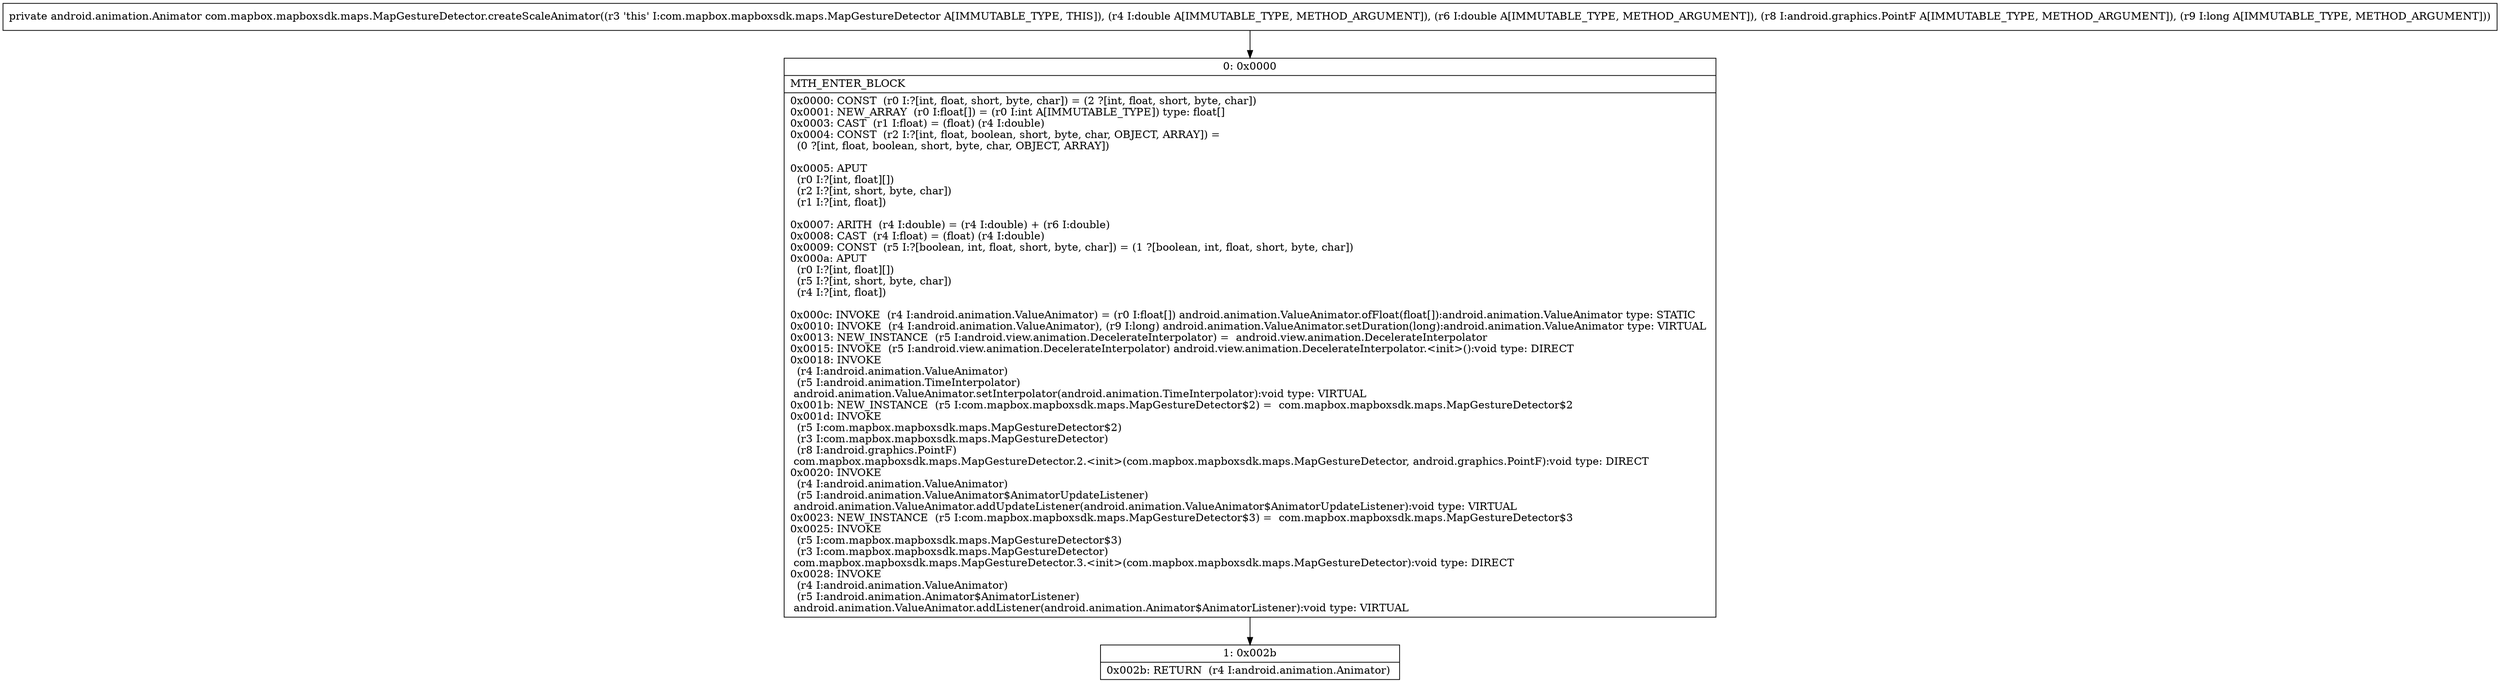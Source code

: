 digraph "CFG forcom.mapbox.mapboxsdk.maps.MapGestureDetector.createScaleAnimator(DDLandroid\/graphics\/PointF;J)Landroid\/animation\/Animator;" {
Node_0 [shape=record,label="{0\:\ 0x0000|MTH_ENTER_BLOCK\l|0x0000: CONST  (r0 I:?[int, float, short, byte, char]) = (2 ?[int, float, short, byte, char]) \l0x0001: NEW_ARRAY  (r0 I:float[]) = (r0 I:int A[IMMUTABLE_TYPE]) type: float[] \l0x0003: CAST  (r1 I:float) = (float) (r4 I:double) \l0x0004: CONST  (r2 I:?[int, float, boolean, short, byte, char, OBJECT, ARRAY]) = \l  (0 ?[int, float, boolean, short, byte, char, OBJECT, ARRAY])\l \l0x0005: APUT  \l  (r0 I:?[int, float][])\l  (r2 I:?[int, short, byte, char])\l  (r1 I:?[int, float])\l \l0x0007: ARITH  (r4 I:double) = (r4 I:double) + (r6 I:double) \l0x0008: CAST  (r4 I:float) = (float) (r4 I:double) \l0x0009: CONST  (r5 I:?[boolean, int, float, short, byte, char]) = (1 ?[boolean, int, float, short, byte, char]) \l0x000a: APUT  \l  (r0 I:?[int, float][])\l  (r5 I:?[int, short, byte, char])\l  (r4 I:?[int, float])\l \l0x000c: INVOKE  (r4 I:android.animation.ValueAnimator) = (r0 I:float[]) android.animation.ValueAnimator.ofFloat(float[]):android.animation.ValueAnimator type: STATIC \l0x0010: INVOKE  (r4 I:android.animation.ValueAnimator), (r9 I:long) android.animation.ValueAnimator.setDuration(long):android.animation.ValueAnimator type: VIRTUAL \l0x0013: NEW_INSTANCE  (r5 I:android.view.animation.DecelerateInterpolator) =  android.view.animation.DecelerateInterpolator \l0x0015: INVOKE  (r5 I:android.view.animation.DecelerateInterpolator) android.view.animation.DecelerateInterpolator.\<init\>():void type: DIRECT \l0x0018: INVOKE  \l  (r4 I:android.animation.ValueAnimator)\l  (r5 I:android.animation.TimeInterpolator)\l android.animation.ValueAnimator.setInterpolator(android.animation.TimeInterpolator):void type: VIRTUAL \l0x001b: NEW_INSTANCE  (r5 I:com.mapbox.mapboxsdk.maps.MapGestureDetector$2) =  com.mapbox.mapboxsdk.maps.MapGestureDetector$2 \l0x001d: INVOKE  \l  (r5 I:com.mapbox.mapboxsdk.maps.MapGestureDetector$2)\l  (r3 I:com.mapbox.mapboxsdk.maps.MapGestureDetector)\l  (r8 I:android.graphics.PointF)\l com.mapbox.mapboxsdk.maps.MapGestureDetector.2.\<init\>(com.mapbox.mapboxsdk.maps.MapGestureDetector, android.graphics.PointF):void type: DIRECT \l0x0020: INVOKE  \l  (r4 I:android.animation.ValueAnimator)\l  (r5 I:android.animation.ValueAnimator$AnimatorUpdateListener)\l android.animation.ValueAnimator.addUpdateListener(android.animation.ValueAnimator$AnimatorUpdateListener):void type: VIRTUAL \l0x0023: NEW_INSTANCE  (r5 I:com.mapbox.mapboxsdk.maps.MapGestureDetector$3) =  com.mapbox.mapboxsdk.maps.MapGestureDetector$3 \l0x0025: INVOKE  \l  (r5 I:com.mapbox.mapboxsdk.maps.MapGestureDetector$3)\l  (r3 I:com.mapbox.mapboxsdk.maps.MapGestureDetector)\l com.mapbox.mapboxsdk.maps.MapGestureDetector.3.\<init\>(com.mapbox.mapboxsdk.maps.MapGestureDetector):void type: DIRECT \l0x0028: INVOKE  \l  (r4 I:android.animation.ValueAnimator)\l  (r5 I:android.animation.Animator$AnimatorListener)\l android.animation.ValueAnimator.addListener(android.animation.Animator$AnimatorListener):void type: VIRTUAL \l}"];
Node_1 [shape=record,label="{1\:\ 0x002b|0x002b: RETURN  (r4 I:android.animation.Animator) \l}"];
MethodNode[shape=record,label="{private android.animation.Animator com.mapbox.mapboxsdk.maps.MapGestureDetector.createScaleAnimator((r3 'this' I:com.mapbox.mapboxsdk.maps.MapGestureDetector A[IMMUTABLE_TYPE, THIS]), (r4 I:double A[IMMUTABLE_TYPE, METHOD_ARGUMENT]), (r6 I:double A[IMMUTABLE_TYPE, METHOD_ARGUMENT]), (r8 I:android.graphics.PointF A[IMMUTABLE_TYPE, METHOD_ARGUMENT]), (r9 I:long A[IMMUTABLE_TYPE, METHOD_ARGUMENT])) }"];
MethodNode -> Node_0;
Node_0 -> Node_1;
}

